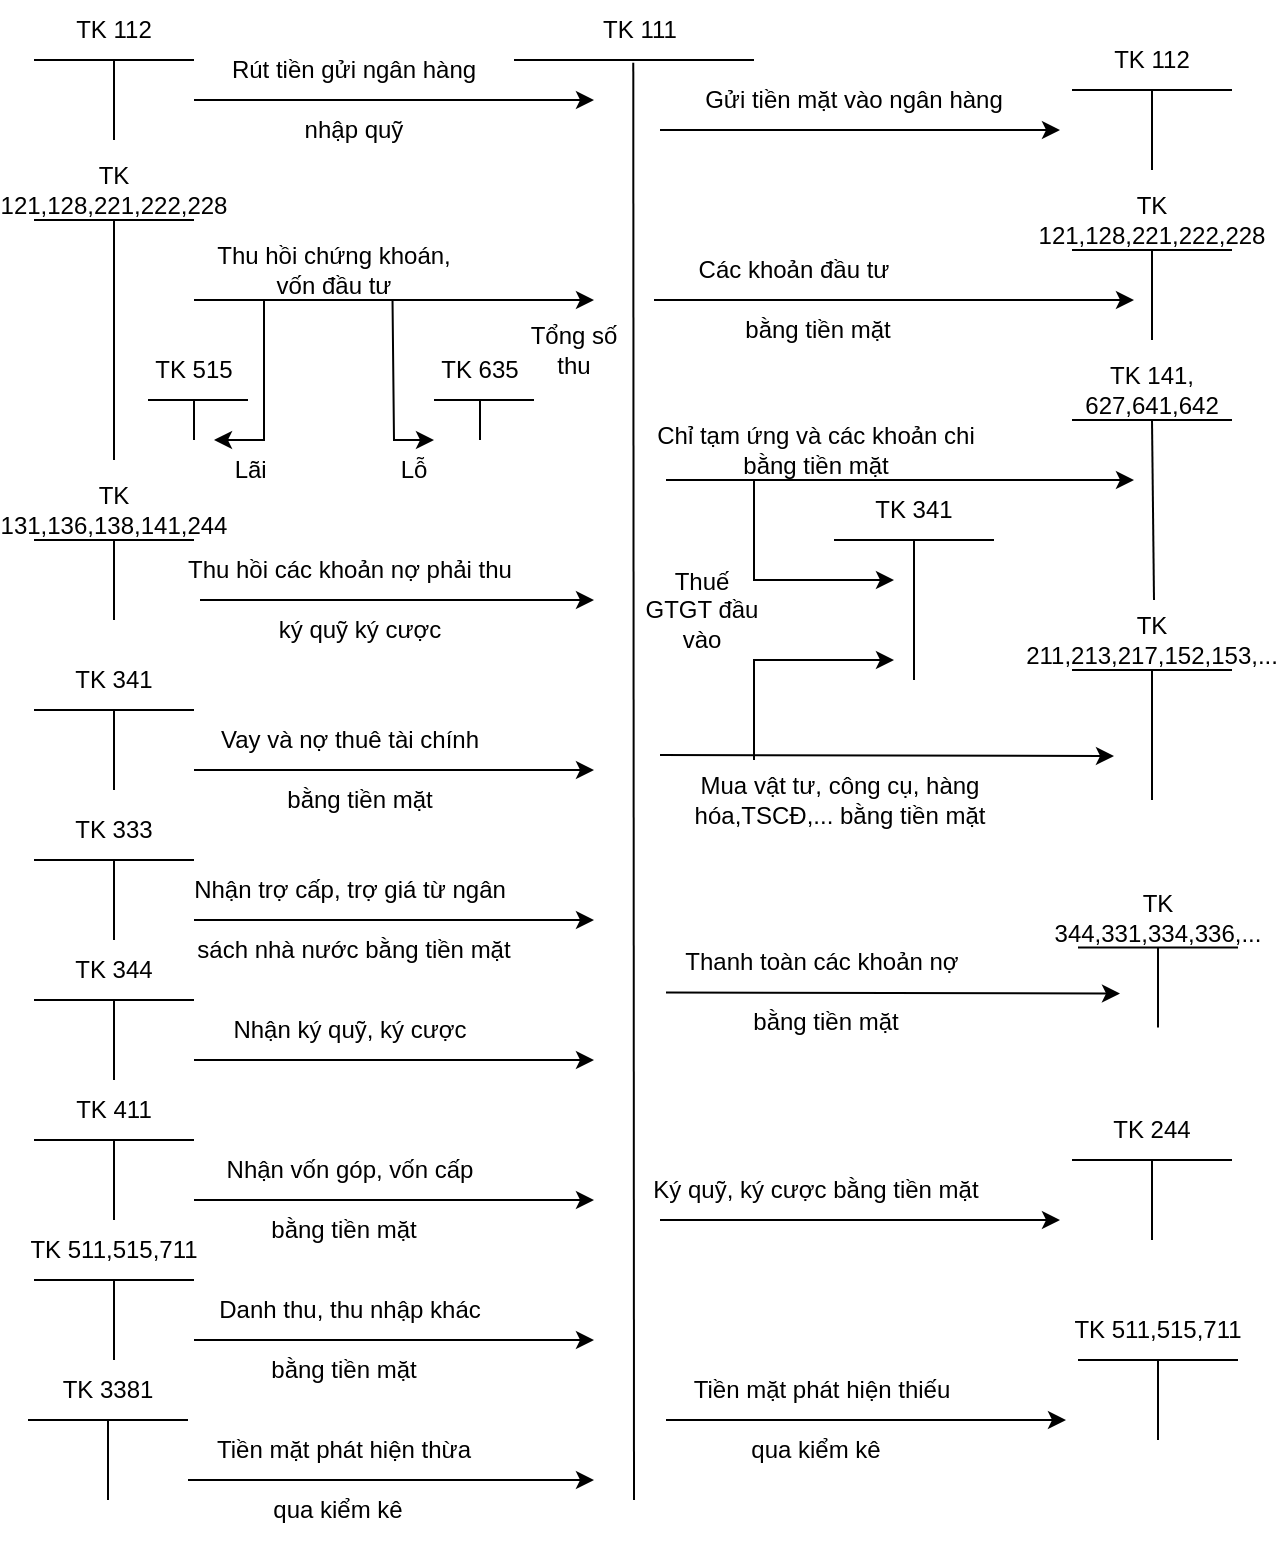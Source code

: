 <mxfile version="17.4.3" type="device"><diagram id="25WZZ3jq8gNdVUn_CNIc" name="Page-1"><mxGraphModel dx="953" dy="1724" grid="1" gridSize="10" guides="1" tooltips="1" connect="1" arrows="1" fold="1" page="1" pageScale="1" pageWidth="827" pageHeight="1169" math="0" shadow="0"><root><mxCell id="0"/><mxCell id="1" parent="0"/><mxCell id="JRTKkMwPdKaF55NSJjSl-2" value="" style="endArrow=none;html=1;rounded=0;" edge="1" parent="1"><mxGeometry width="50" height="50" relative="1" as="geometry"><mxPoint x="80" y="440" as="sourcePoint"/><mxPoint x="160" y="440" as="targetPoint"/></mxGeometry></mxCell><mxCell id="JRTKkMwPdKaF55NSJjSl-4" value="TK 131,136,138,141,244" style="text;html=1;strokeColor=none;fillColor=none;align=center;verticalAlign=middle;whiteSpace=wrap;rounded=0;" vertex="1" parent="1"><mxGeometry x="90" y="410" width="60" height="30" as="geometry"/></mxCell><mxCell id="JRTKkMwPdKaF55NSJjSl-5" value="" style="endArrow=none;html=1;rounded=0;entryX=0.5;entryY=1;entryDx=0;entryDy=0;" edge="1" parent="1" target="JRTKkMwPdKaF55NSJjSl-4"><mxGeometry width="50" height="50" relative="1" as="geometry"><mxPoint x="120" y="480" as="sourcePoint"/><mxPoint x="250" y="610" as="targetPoint"/></mxGeometry></mxCell><mxCell id="JRTKkMwPdKaF55NSJjSl-6" value="" style="endArrow=none;html=1;rounded=0;" edge="1" parent="1"><mxGeometry width="50" height="50" relative="1" as="geometry"><mxPoint x="440" y="200" as="sourcePoint"/><mxPoint x="320" y="200" as="targetPoint"/></mxGeometry></mxCell><mxCell id="JRTKkMwPdKaF55NSJjSl-7" value="" style="endArrow=none;html=1;rounded=0;entryX=0.444;entryY=1.044;entryDx=0;entryDy=0;entryPerimeter=0;" edge="1" parent="1" target="JRTKkMwPdKaF55NSJjSl-8"><mxGeometry width="50" height="50" relative="1" as="geometry"><mxPoint x="380" y="920" as="sourcePoint"/><mxPoint x="380" y="200" as="targetPoint"/></mxGeometry></mxCell><mxCell id="JRTKkMwPdKaF55NSJjSl-8" value="TK 111" style="text;html=1;strokeColor=none;fillColor=none;align=center;verticalAlign=middle;whiteSpace=wrap;rounded=0;" vertex="1" parent="1"><mxGeometry x="353" y="170" width="60" height="30" as="geometry"/></mxCell><mxCell id="JRTKkMwPdKaF55NSJjSl-9" value="" style="endArrow=classic;html=1;rounded=0;" edge="1" parent="1"><mxGeometry width="50" height="50" relative="1" as="geometry"><mxPoint x="160" y="220" as="sourcePoint"/><mxPoint x="360" y="220" as="targetPoint"/></mxGeometry></mxCell><mxCell id="JRTKkMwPdKaF55NSJjSl-11" value="Rút tiền gửi ngân hàng" style="text;html=1;strokeColor=none;fillColor=none;align=center;verticalAlign=middle;whiteSpace=wrap;rounded=0;" vertex="1" parent="1"><mxGeometry x="170" y="190" width="140" height="30" as="geometry"/></mxCell><mxCell id="JRTKkMwPdKaF55NSJjSl-12" value="nhập quỹ" style="text;html=1;strokeColor=none;fillColor=none;align=center;verticalAlign=middle;whiteSpace=wrap;rounded=0;" vertex="1" parent="1"><mxGeometry x="210" y="220" width="60" height="30" as="geometry"/></mxCell><mxCell id="JRTKkMwPdKaF55NSJjSl-13" value="" style="endArrow=none;html=1;rounded=0;" edge="1" parent="1"><mxGeometry width="50" height="50" relative="1" as="geometry"><mxPoint x="80" y="280" as="sourcePoint"/><mxPoint x="160" y="280" as="targetPoint"/></mxGeometry></mxCell><mxCell id="JRTKkMwPdKaF55NSJjSl-14" value="TK 121,128,221,222,228" style="text;html=1;strokeColor=none;fillColor=none;align=center;verticalAlign=middle;whiteSpace=wrap;rounded=0;" vertex="1" parent="1"><mxGeometry x="90" y="250" width="60" height="30" as="geometry"/></mxCell><mxCell id="JRTKkMwPdKaF55NSJjSl-15" value="" style="endArrow=none;html=1;rounded=0;entryX=0.5;entryY=1;entryDx=0;entryDy=0;" edge="1" parent="1" target="JRTKkMwPdKaF55NSJjSl-14"><mxGeometry width="50" height="50" relative="1" as="geometry"><mxPoint x="120" y="400" as="sourcePoint"/><mxPoint x="250" y="450" as="targetPoint"/></mxGeometry></mxCell><mxCell id="JRTKkMwPdKaF55NSJjSl-18" value="" style="endArrow=classic;html=1;rounded=0;exitX=0;exitY=1;exitDx=0;exitDy=0;" edge="1" parent="1" source="JRTKkMwPdKaF55NSJjSl-19"><mxGeometry width="50" height="50" relative="1" as="geometry"><mxPoint x="150" y="320" as="sourcePoint"/><mxPoint x="360" y="320" as="targetPoint"/></mxGeometry></mxCell><mxCell id="JRTKkMwPdKaF55NSJjSl-19" value="Thu hồi chứng khoán, vốn đầu tư" style="text;html=1;strokeColor=none;fillColor=none;align=center;verticalAlign=middle;whiteSpace=wrap;rounded=0;" vertex="1" parent="1"><mxGeometry x="160" y="290" width="140" height="30" as="geometry"/></mxCell><mxCell id="JRTKkMwPdKaF55NSJjSl-20" value="TK 635" style="text;html=1;strokeColor=none;fillColor=none;align=center;verticalAlign=middle;whiteSpace=wrap;rounded=0;" vertex="1" parent="1"><mxGeometry x="273" y="340" width="60" height="30" as="geometry"/></mxCell><mxCell id="JRTKkMwPdKaF55NSJjSl-21" value="" style="endArrow=classic;html=1;rounded=0;exitX=0.709;exitY=1;exitDx=0;exitDy=0;exitPerimeter=0;" edge="1" parent="1" source="JRTKkMwPdKaF55NSJjSl-19"><mxGeometry width="50" height="50" relative="1" as="geometry"><mxPoint x="260" y="330" as="sourcePoint"/><mxPoint x="280" y="390" as="targetPoint"/><Array as="points"><mxPoint x="260" y="390"/></Array></mxGeometry></mxCell><mxCell id="JRTKkMwPdKaF55NSJjSl-23" value="" style="endArrow=none;html=1;rounded=0;" edge="1" parent="1"><mxGeometry width="50" height="50" relative="1" as="geometry"><mxPoint x="280" y="370" as="sourcePoint"/><mxPoint x="330" y="370" as="targetPoint"/></mxGeometry></mxCell><mxCell id="JRTKkMwPdKaF55NSJjSl-24" value="" style="endArrow=none;html=1;rounded=0;entryX=0.5;entryY=1;entryDx=0;entryDy=0;" edge="1" parent="1"><mxGeometry width="50" height="50" relative="1" as="geometry"><mxPoint x="303" y="390" as="sourcePoint"/><mxPoint x="303.0" y="370" as="targetPoint"/></mxGeometry></mxCell><mxCell id="JRTKkMwPdKaF55NSJjSl-25" value="TK 515" style="text;html=1;strokeColor=none;fillColor=none;align=center;verticalAlign=middle;whiteSpace=wrap;rounded=0;direction=west;" vertex="1" parent="1"><mxGeometry x="130" y="340" width="60" height="30" as="geometry"/></mxCell><mxCell id="JRTKkMwPdKaF55NSJjSl-26" value="" style="endArrow=classic;html=1;rounded=0;exitX=0.25;exitY=1;exitDx=0;exitDy=0;" edge="1" parent="1" source="JRTKkMwPdKaF55NSJjSl-19"><mxGeometry width="50" height="50" relative="1" as="geometry"><mxPoint x="130" y="350.0" as="sourcePoint"/><mxPoint x="170" y="390" as="targetPoint"/><Array as="points"><mxPoint x="195" y="390"/></Array></mxGeometry></mxCell><mxCell id="JRTKkMwPdKaF55NSJjSl-27" value="" style="endArrow=none;html=1;rounded=0;" edge="1" parent="1"><mxGeometry width="50" height="50" relative="1" as="geometry"><mxPoint x="137" y="370.0" as="sourcePoint"/><mxPoint x="187" y="370.0" as="targetPoint"/></mxGeometry></mxCell><mxCell id="JRTKkMwPdKaF55NSJjSl-28" value="" style="endArrow=none;html=1;rounded=0;entryX=0.5;entryY=1;entryDx=0;entryDy=0;" edge="1" parent="1"><mxGeometry width="50" height="50" relative="1" as="geometry"><mxPoint x="160" y="390" as="sourcePoint"/><mxPoint x="160" y="370.0" as="targetPoint"/></mxGeometry></mxCell><mxCell id="JRTKkMwPdKaF55NSJjSl-30" value="Lãi&amp;nbsp;" style="text;html=1;strokeColor=none;fillColor=none;align=center;verticalAlign=middle;whiteSpace=wrap;rounded=0;" vertex="1" parent="1"><mxGeometry x="160" y="390" width="60" height="30" as="geometry"/></mxCell><mxCell id="JRTKkMwPdKaF55NSJjSl-31" value="Lỗ" style="text;html=1;strokeColor=none;fillColor=none;align=center;verticalAlign=middle;whiteSpace=wrap;rounded=0;" vertex="1" parent="1"><mxGeometry x="240" y="390" width="60" height="30" as="geometry"/></mxCell><mxCell id="JRTKkMwPdKaF55NSJjSl-32" value="Tổng số thu" style="text;html=1;strokeColor=none;fillColor=none;align=center;verticalAlign=middle;whiteSpace=wrap;rounded=0;" vertex="1" parent="1"><mxGeometry x="320" y="330" width="60" height="30" as="geometry"/></mxCell><mxCell id="JRTKkMwPdKaF55NSJjSl-33" value="" style="endArrow=none;html=1;rounded=0;" edge="1" parent="1"><mxGeometry width="50" height="50" relative="1" as="geometry"><mxPoint x="80.0" y="200" as="sourcePoint"/><mxPoint x="160" y="200" as="targetPoint"/></mxGeometry></mxCell><mxCell id="JRTKkMwPdKaF55NSJjSl-34" value="TK 112" style="text;html=1;strokeColor=none;fillColor=none;align=center;verticalAlign=middle;whiteSpace=wrap;rounded=0;" vertex="1" parent="1"><mxGeometry x="90" y="170" width="60" height="30" as="geometry"/></mxCell><mxCell id="JRTKkMwPdKaF55NSJjSl-35" value="" style="endArrow=none;html=1;rounded=0;entryX=0.5;entryY=1;entryDx=0;entryDy=0;" edge="1" parent="1" target="JRTKkMwPdKaF55NSJjSl-34"><mxGeometry width="50" height="50" relative="1" as="geometry"><mxPoint x="120.0" y="240" as="sourcePoint"/><mxPoint x="250" y="370" as="targetPoint"/></mxGeometry></mxCell><mxCell id="JRTKkMwPdKaF55NSJjSl-36" value="" style="endArrow=classic;html=1;rounded=0;" edge="1" parent="1"><mxGeometry width="50" height="50" relative="1" as="geometry"><mxPoint x="163" y="470.0" as="sourcePoint"/><mxPoint x="360" y="470" as="targetPoint"/></mxGeometry></mxCell><mxCell id="JRTKkMwPdKaF55NSJjSl-37" value="Thu hồi các khoản nợ phải thu" style="text;html=1;strokeColor=none;fillColor=none;align=center;verticalAlign=middle;whiteSpace=wrap;rounded=0;" vertex="1" parent="1"><mxGeometry x="143" y="440" width="190" height="30" as="geometry"/></mxCell><mxCell id="JRTKkMwPdKaF55NSJjSl-38" value="ký quỹ ký cược" style="text;html=1;strokeColor=none;fillColor=none;align=center;verticalAlign=middle;whiteSpace=wrap;rounded=0;" vertex="1" parent="1"><mxGeometry x="183" y="470" width="120" height="30" as="geometry"/></mxCell><mxCell id="JRTKkMwPdKaF55NSJjSl-39" value="" style="endArrow=none;html=1;rounded=0;" edge="1" parent="1"><mxGeometry width="50" height="50" relative="1" as="geometry"><mxPoint x="80" y="525" as="sourcePoint"/><mxPoint x="160" y="525" as="targetPoint"/></mxGeometry></mxCell><mxCell id="JRTKkMwPdKaF55NSJjSl-40" value="TK 341" style="text;html=1;strokeColor=none;fillColor=none;align=center;verticalAlign=middle;whiteSpace=wrap;rounded=0;" vertex="1" parent="1"><mxGeometry x="90" y="495" width="60" height="30" as="geometry"/></mxCell><mxCell id="JRTKkMwPdKaF55NSJjSl-41" value="" style="endArrow=none;html=1;rounded=0;entryX=0.5;entryY=1;entryDx=0;entryDy=0;" edge="1" parent="1" target="JRTKkMwPdKaF55NSJjSl-40"><mxGeometry width="50" height="50" relative="1" as="geometry"><mxPoint x="120" y="565" as="sourcePoint"/><mxPoint x="250" y="695" as="targetPoint"/></mxGeometry></mxCell><mxCell id="JRTKkMwPdKaF55NSJjSl-42" value="Vay và nợ thuê tài chính" style="text;html=1;strokeColor=none;fillColor=none;align=center;verticalAlign=middle;whiteSpace=wrap;rounded=0;" vertex="1" parent="1"><mxGeometry x="143" y="525" width="190" height="30" as="geometry"/></mxCell><mxCell id="JRTKkMwPdKaF55NSJjSl-43" value="bằng tiền mặt" style="text;html=1;strokeColor=none;fillColor=none;align=center;verticalAlign=middle;whiteSpace=wrap;rounded=0;" vertex="1" parent="1"><mxGeometry x="183" y="555" width="120" height="30" as="geometry"/></mxCell><mxCell id="JRTKkMwPdKaF55NSJjSl-45" value="" style="endArrow=classic;html=1;rounded=0;" edge="1" parent="1"><mxGeometry width="50" height="50" relative="1" as="geometry"><mxPoint x="160.0" y="555" as="sourcePoint"/><mxPoint x="360" y="555" as="targetPoint"/></mxGeometry></mxCell><mxCell id="JRTKkMwPdKaF55NSJjSl-52" value="" style="endArrow=none;html=1;rounded=0;" edge="1" parent="1"><mxGeometry width="50" height="50" relative="1" as="geometry"><mxPoint x="80.0" y="600" as="sourcePoint"/><mxPoint x="160" y="600" as="targetPoint"/></mxGeometry></mxCell><mxCell id="JRTKkMwPdKaF55NSJjSl-53" value="TK 333" style="text;html=1;strokeColor=none;fillColor=none;align=center;verticalAlign=middle;whiteSpace=wrap;rounded=0;" vertex="1" parent="1"><mxGeometry x="90" y="570" width="60" height="30" as="geometry"/></mxCell><mxCell id="JRTKkMwPdKaF55NSJjSl-54" value="" style="endArrow=none;html=1;rounded=0;entryX=0.5;entryY=1;entryDx=0;entryDy=0;" edge="1" parent="1" target="JRTKkMwPdKaF55NSJjSl-53"><mxGeometry width="50" height="50" relative="1" as="geometry"><mxPoint x="120.0" y="640" as="sourcePoint"/><mxPoint x="250" y="770" as="targetPoint"/></mxGeometry></mxCell><mxCell id="JRTKkMwPdKaF55NSJjSl-55" value="Nhận trợ cấp, trợ giá từ ngân" style="text;html=1;strokeColor=none;fillColor=none;align=center;verticalAlign=middle;whiteSpace=wrap;rounded=0;" vertex="1" parent="1"><mxGeometry x="143" y="600" width="190" height="30" as="geometry"/></mxCell><mxCell id="JRTKkMwPdKaF55NSJjSl-56" value="sách nhà nước bằng tiền mặt" style="text;html=1;strokeColor=none;fillColor=none;align=center;verticalAlign=middle;whiteSpace=wrap;rounded=0;" vertex="1" parent="1"><mxGeometry x="140" y="630" width="200" height="30" as="geometry"/></mxCell><mxCell id="JRTKkMwPdKaF55NSJjSl-57" value="" style="endArrow=classic;html=1;rounded=0;" edge="1" parent="1"><mxGeometry width="50" height="50" relative="1" as="geometry"><mxPoint x="160" y="630" as="sourcePoint"/><mxPoint x="360" y="630" as="targetPoint"/></mxGeometry></mxCell><mxCell id="JRTKkMwPdKaF55NSJjSl-58" value="" style="endArrow=none;html=1;rounded=0;" edge="1" parent="1"><mxGeometry width="50" height="50" relative="1" as="geometry"><mxPoint x="80.0" y="670" as="sourcePoint"/><mxPoint x="160.0" y="670" as="targetPoint"/></mxGeometry></mxCell><mxCell id="JRTKkMwPdKaF55NSJjSl-59" value="TK 344" style="text;html=1;strokeColor=none;fillColor=none;align=center;verticalAlign=middle;whiteSpace=wrap;rounded=0;" vertex="1" parent="1"><mxGeometry x="90" y="640" width="60" height="30" as="geometry"/></mxCell><mxCell id="JRTKkMwPdKaF55NSJjSl-60" value="" style="endArrow=none;html=1;rounded=0;entryX=0.5;entryY=1;entryDx=0;entryDy=0;" edge="1" parent="1" target="JRTKkMwPdKaF55NSJjSl-59"><mxGeometry width="50" height="50" relative="1" as="geometry"><mxPoint x="120.0" y="710" as="sourcePoint"/><mxPoint x="250" y="840" as="targetPoint"/></mxGeometry></mxCell><mxCell id="JRTKkMwPdKaF55NSJjSl-61" value="Nhận ký quỹ, ký cược" style="text;html=1;strokeColor=none;fillColor=none;align=center;verticalAlign=middle;whiteSpace=wrap;rounded=0;" vertex="1" parent="1"><mxGeometry x="143" y="670" width="190" height="30" as="geometry"/></mxCell><mxCell id="JRTKkMwPdKaF55NSJjSl-63" value="" style="endArrow=classic;html=1;rounded=0;" edge="1" parent="1"><mxGeometry width="50" height="50" relative="1" as="geometry"><mxPoint x="160.0" y="700" as="sourcePoint"/><mxPoint x="360" y="700" as="targetPoint"/></mxGeometry></mxCell><mxCell id="JRTKkMwPdKaF55NSJjSl-64" value="" style="endArrow=none;html=1;rounded=0;" edge="1" parent="1"><mxGeometry width="50" height="50" relative="1" as="geometry"><mxPoint x="80.0" y="740" as="sourcePoint"/><mxPoint x="160" y="740" as="targetPoint"/></mxGeometry></mxCell><mxCell id="JRTKkMwPdKaF55NSJjSl-65" value="TK 411" style="text;html=1;strokeColor=none;fillColor=none;align=center;verticalAlign=middle;whiteSpace=wrap;rounded=0;" vertex="1" parent="1"><mxGeometry x="90" y="710" width="60" height="30" as="geometry"/></mxCell><mxCell id="JRTKkMwPdKaF55NSJjSl-66" value="" style="endArrow=none;html=1;rounded=0;entryX=0.5;entryY=1;entryDx=0;entryDy=0;" edge="1" parent="1" target="JRTKkMwPdKaF55NSJjSl-65"><mxGeometry width="50" height="50" relative="1" as="geometry"><mxPoint x="120.0" y="780" as="sourcePoint"/><mxPoint x="250" y="910" as="targetPoint"/></mxGeometry></mxCell><mxCell id="JRTKkMwPdKaF55NSJjSl-67" value="Nhận vốn góp, vốn cấp" style="text;html=1;strokeColor=none;fillColor=none;align=center;verticalAlign=middle;whiteSpace=wrap;rounded=0;" vertex="1" parent="1"><mxGeometry x="143" y="740" width="190" height="30" as="geometry"/></mxCell><mxCell id="JRTKkMwPdKaF55NSJjSl-68" value="" style="endArrow=classic;html=1;rounded=0;" edge="1" parent="1"><mxGeometry width="50" height="50" relative="1" as="geometry"><mxPoint x="160" y="770" as="sourcePoint"/><mxPoint x="360" y="770" as="targetPoint"/></mxGeometry></mxCell><mxCell id="JRTKkMwPdKaF55NSJjSl-74" value="bằng tiền mặt" style="text;html=1;strokeColor=none;fillColor=none;align=center;verticalAlign=middle;whiteSpace=wrap;rounded=0;" vertex="1" parent="1"><mxGeometry x="140" y="770" width="190" height="30" as="geometry"/></mxCell><mxCell id="JRTKkMwPdKaF55NSJjSl-75" value="" style="endArrow=none;html=1;rounded=0;" edge="1" parent="1"><mxGeometry width="50" height="50" relative="1" as="geometry"><mxPoint x="80.0" y="810" as="sourcePoint"/><mxPoint x="160" y="810" as="targetPoint"/></mxGeometry></mxCell><mxCell id="JRTKkMwPdKaF55NSJjSl-76" value="TK 511,515,711" style="text;html=1;strokeColor=none;fillColor=none;align=center;verticalAlign=middle;whiteSpace=wrap;rounded=0;" vertex="1" parent="1"><mxGeometry x="70" y="780" width="100" height="30" as="geometry"/></mxCell><mxCell id="JRTKkMwPdKaF55NSJjSl-77" value="" style="endArrow=none;html=1;rounded=0;entryX=0.5;entryY=1;entryDx=0;entryDy=0;" edge="1" parent="1" target="JRTKkMwPdKaF55NSJjSl-76"><mxGeometry width="50" height="50" relative="1" as="geometry"><mxPoint x="120.0" y="850" as="sourcePoint"/><mxPoint x="250" y="980" as="targetPoint"/></mxGeometry></mxCell><mxCell id="JRTKkMwPdKaF55NSJjSl-78" value="Danh thu, thu nhập khác" style="text;html=1;strokeColor=none;fillColor=none;align=center;verticalAlign=middle;whiteSpace=wrap;rounded=0;" vertex="1" parent="1"><mxGeometry x="143" y="810" width="190" height="30" as="geometry"/></mxCell><mxCell id="JRTKkMwPdKaF55NSJjSl-79" value="" style="endArrow=classic;html=1;rounded=0;" edge="1" parent="1"><mxGeometry width="50" height="50" relative="1" as="geometry"><mxPoint x="160" y="840" as="sourcePoint"/><mxPoint x="360" y="840" as="targetPoint"/></mxGeometry></mxCell><mxCell id="JRTKkMwPdKaF55NSJjSl-80" value="bằng tiền mặt" style="text;html=1;strokeColor=none;fillColor=none;align=center;verticalAlign=middle;whiteSpace=wrap;rounded=0;" vertex="1" parent="1"><mxGeometry x="140" y="840" width="190" height="30" as="geometry"/></mxCell><mxCell id="JRTKkMwPdKaF55NSJjSl-81" value="" style="endArrow=none;html=1;rounded=0;" edge="1" parent="1"><mxGeometry width="50" height="50" relative="1" as="geometry"><mxPoint x="77.0" y="880" as="sourcePoint"/><mxPoint x="157" y="880" as="targetPoint"/></mxGeometry></mxCell><mxCell id="JRTKkMwPdKaF55NSJjSl-82" value="TK 3381" style="text;html=1;strokeColor=none;fillColor=none;align=center;verticalAlign=middle;whiteSpace=wrap;rounded=0;" vertex="1" parent="1"><mxGeometry x="67" y="850" width="100" height="30" as="geometry"/></mxCell><mxCell id="JRTKkMwPdKaF55NSJjSl-83" value="" style="endArrow=none;html=1;rounded=0;entryX=0.5;entryY=1;entryDx=0;entryDy=0;" edge="1" parent="1" target="JRTKkMwPdKaF55NSJjSl-82"><mxGeometry width="50" height="50" relative="1" as="geometry"><mxPoint x="117.0" y="920" as="sourcePoint"/><mxPoint x="247" y="1050" as="targetPoint"/></mxGeometry></mxCell><mxCell id="JRTKkMwPdKaF55NSJjSl-84" value="Tiền mặt phát hiện thừa" style="text;html=1;strokeColor=none;fillColor=none;align=center;verticalAlign=middle;whiteSpace=wrap;rounded=0;" vertex="1" parent="1"><mxGeometry x="140" y="880" width="190" height="30" as="geometry"/></mxCell><mxCell id="JRTKkMwPdKaF55NSJjSl-85" value="" style="endArrow=classic;html=1;rounded=0;" edge="1" parent="1"><mxGeometry width="50" height="50" relative="1" as="geometry"><mxPoint x="157" y="910" as="sourcePoint"/><mxPoint x="360" y="910" as="targetPoint"/></mxGeometry></mxCell><mxCell id="JRTKkMwPdKaF55NSJjSl-86" value="qua kiểm kê" style="text;html=1;strokeColor=none;fillColor=none;align=center;verticalAlign=middle;whiteSpace=wrap;rounded=0;" vertex="1" parent="1"><mxGeometry x="137" y="910" width="190" height="30" as="geometry"/></mxCell><mxCell id="JRTKkMwPdKaF55NSJjSl-88" value="" style="endArrow=none;html=1;rounded=0;" edge="1" parent="1"><mxGeometry width="50" height="50" relative="1" as="geometry"><mxPoint x="599" y="380.0" as="sourcePoint"/><mxPoint x="679" y="380.0" as="targetPoint"/></mxGeometry></mxCell><mxCell id="JRTKkMwPdKaF55NSJjSl-89" value="TK 141, 627,641,642" style="text;html=1;strokeColor=none;fillColor=none;align=center;verticalAlign=middle;whiteSpace=wrap;rounded=0;" vertex="1" parent="1"><mxGeometry x="609" y="350" width="60" height="30" as="geometry"/></mxCell><mxCell id="JRTKkMwPdKaF55NSJjSl-90" value="" style="endArrow=none;html=1;rounded=0;entryX=0.5;entryY=1;entryDx=0;entryDy=0;" edge="1" parent="1" target="JRTKkMwPdKaF55NSJjSl-89"><mxGeometry width="50" height="50" relative="1" as="geometry"><mxPoint x="640" y="470" as="sourcePoint"/><mxPoint x="769" y="550" as="targetPoint"/></mxGeometry></mxCell><mxCell id="JRTKkMwPdKaF55NSJjSl-94" value="" style="endArrow=classic;html=1;rounded=0;" edge="1" parent="1"><mxGeometry width="50" height="50" relative="1" as="geometry"><mxPoint x="393" y="235" as="sourcePoint"/><mxPoint x="593" y="235" as="targetPoint"/></mxGeometry></mxCell><mxCell id="JRTKkMwPdKaF55NSJjSl-95" value="Gửi tiền mặt vào ngân hàng" style="text;html=1;strokeColor=none;fillColor=none;align=center;verticalAlign=middle;whiteSpace=wrap;rounded=0;" vertex="1" parent="1"><mxGeometry x="390" y="205" width="200" height="30" as="geometry"/></mxCell><mxCell id="JRTKkMwPdKaF55NSJjSl-97" value="" style="endArrow=none;html=1;rounded=0;" edge="1" parent="1"><mxGeometry width="50" height="50" relative="1" as="geometry"><mxPoint x="599" y="295" as="sourcePoint"/><mxPoint x="679" y="295" as="targetPoint"/></mxGeometry></mxCell><mxCell id="JRTKkMwPdKaF55NSJjSl-98" value="TK 121,128,221,222,228" style="text;html=1;strokeColor=none;fillColor=none;align=center;verticalAlign=middle;whiteSpace=wrap;rounded=0;" vertex="1" parent="1"><mxGeometry x="609" y="265" width="60" height="30" as="geometry"/></mxCell><mxCell id="JRTKkMwPdKaF55NSJjSl-99" value="" style="endArrow=none;html=1;rounded=0;entryX=0.5;entryY=1;entryDx=0;entryDy=0;" edge="1" parent="1" target="JRTKkMwPdKaF55NSJjSl-98"><mxGeometry width="50" height="50" relative="1" as="geometry"><mxPoint x="639" y="340" as="sourcePoint"/><mxPoint x="769" y="465" as="targetPoint"/></mxGeometry></mxCell><mxCell id="JRTKkMwPdKaF55NSJjSl-100" value="" style="endArrow=classic;html=1;rounded=0;exitX=0;exitY=1;exitDx=0;exitDy=0;" edge="1" parent="1" source="JRTKkMwPdKaF55NSJjSl-101"><mxGeometry width="50" height="50" relative="1" as="geometry"><mxPoint x="380" y="320" as="sourcePoint"/><mxPoint x="630" y="320" as="targetPoint"/></mxGeometry></mxCell><mxCell id="JRTKkMwPdKaF55NSJjSl-101" value="Các khoản đầu tư" style="text;html=1;strokeColor=none;fillColor=none;align=center;verticalAlign=middle;whiteSpace=wrap;rounded=0;" vertex="1" parent="1"><mxGeometry x="390" y="290" width="140" height="30" as="geometry"/></mxCell><mxCell id="JRTKkMwPdKaF55NSJjSl-112" value="bằng tiền mặt" style="text;html=1;strokeColor=none;fillColor=none;align=center;verticalAlign=middle;whiteSpace=wrap;rounded=0;" vertex="1" parent="1"><mxGeometry x="407" y="320" width="130" height="30" as="geometry"/></mxCell><mxCell id="JRTKkMwPdKaF55NSJjSl-113" value="" style="endArrow=none;html=1;rounded=0;" edge="1" parent="1"><mxGeometry width="50" height="50" relative="1" as="geometry"><mxPoint x="599" y="215" as="sourcePoint"/><mxPoint x="679" y="215" as="targetPoint"/></mxGeometry></mxCell><mxCell id="JRTKkMwPdKaF55NSJjSl-114" value="TK 112" style="text;html=1;strokeColor=none;fillColor=none;align=center;verticalAlign=middle;whiteSpace=wrap;rounded=0;" vertex="1" parent="1"><mxGeometry x="609" y="185" width="60" height="30" as="geometry"/></mxCell><mxCell id="JRTKkMwPdKaF55NSJjSl-115" value="" style="endArrow=none;html=1;rounded=0;entryX=0.5;entryY=1;entryDx=0;entryDy=0;" edge="1" parent="1" target="JRTKkMwPdKaF55NSJjSl-114"><mxGeometry width="50" height="50" relative="1" as="geometry"><mxPoint x="639" y="255" as="sourcePoint"/><mxPoint x="769" y="385" as="targetPoint"/></mxGeometry></mxCell><mxCell id="JRTKkMwPdKaF55NSJjSl-116" value="" style="endArrow=classic;html=1;rounded=0;" edge="1" parent="1"><mxGeometry width="50" height="50" relative="1" as="geometry"><mxPoint x="396" y="410.0" as="sourcePoint"/><mxPoint x="630" y="410" as="targetPoint"/></mxGeometry></mxCell><mxCell id="JRTKkMwPdKaF55NSJjSl-117" value="Chỉ tạm ứng và các khoản chi bằng tiền mặt" style="text;html=1;strokeColor=none;fillColor=none;align=center;verticalAlign=middle;whiteSpace=wrap;rounded=0;" vertex="1" parent="1"><mxGeometry x="376" y="380" width="190" height="30" as="geometry"/></mxCell><mxCell id="JRTKkMwPdKaF55NSJjSl-119" value="" style="endArrow=none;html=1;rounded=0;" edge="1" parent="1"><mxGeometry width="50" height="50" relative="1" as="geometry"><mxPoint x="480" y="440.0" as="sourcePoint"/><mxPoint x="560" y="440.0" as="targetPoint"/></mxGeometry></mxCell><mxCell id="JRTKkMwPdKaF55NSJjSl-120" value="TK 341" style="text;html=1;strokeColor=none;fillColor=none;align=center;verticalAlign=middle;whiteSpace=wrap;rounded=0;" vertex="1" parent="1"><mxGeometry x="490" y="410" width="60" height="30" as="geometry"/></mxCell><mxCell id="JRTKkMwPdKaF55NSJjSl-121" value="" style="endArrow=none;html=1;rounded=0;entryX=0.5;entryY=1;entryDx=0;entryDy=0;" edge="1" parent="1"><mxGeometry width="50" height="50" relative="1" as="geometry"><mxPoint x="520" y="510" as="sourcePoint"/><mxPoint x="520" y="440" as="targetPoint"/></mxGeometry></mxCell><mxCell id="JRTKkMwPdKaF55NSJjSl-123" value="Mua vật tư, công cụ, hàng hóa,TSCĐ,... bằng tiền mặt" style="text;html=1;strokeColor=none;fillColor=none;align=center;verticalAlign=middle;whiteSpace=wrap;rounded=0;" vertex="1" parent="1"><mxGeometry x="403" y="555" width="160" height="30" as="geometry"/></mxCell><mxCell id="JRTKkMwPdKaF55NSJjSl-124" value="" style="endArrow=classic;html=1;rounded=0;" edge="1" parent="1"><mxGeometry width="50" height="50" relative="1" as="geometry"><mxPoint x="393" y="547.5" as="sourcePoint"/><mxPoint x="620" y="548" as="targetPoint"/></mxGeometry></mxCell><mxCell id="JRTKkMwPdKaF55NSJjSl-125" value="" style="endArrow=none;html=1;rounded=0;" edge="1" parent="1"><mxGeometry width="50" height="50" relative="1" as="geometry"><mxPoint x="599" y="505.0" as="sourcePoint"/><mxPoint x="679" y="505.0" as="targetPoint"/></mxGeometry></mxCell><mxCell id="JRTKkMwPdKaF55NSJjSl-126" value="TK 211,213,217,152,153,..." style="text;html=1;strokeColor=none;fillColor=none;align=center;verticalAlign=middle;whiteSpace=wrap;rounded=0;" vertex="1" parent="1"><mxGeometry x="609" y="475" width="60" height="30" as="geometry"/></mxCell><mxCell id="JRTKkMwPdKaF55NSJjSl-127" value="" style="endArrow=none;html=1;rounded=0;entryX=0.5;entryY=1;entryDx=0;entryDy=0;" edge="1" parent="1" target="JRTKkMwPdKaF55NSJjSl-126"><mxGeometry width="50" height="50" relative="1" as="geometry"><mxPoint x="639" y="570" as="sourcePoint"/><mxPoint x="769" y="675" as="targetPoint"/></mxGeometry></mxCell><mxCell id="JRTKkMwPdKaF55NSJjSl-128" value="Thanh toàn các khoản nợ" style="text;html=1;strokeColor=none;fillColor=none;align=center;verticalAlign=middle;whiteSpace=wrap;rounded=0;" vertex="1" parent="1"><mxGeometry x="379" y="636.25" width="190" height="30" as="geometry"/></mxCell><mxCell id="JRTKkMwPdKaF55NSJjSl-129" value="bằng tiền mặt" style="text;html=1;strokeColor=none;fillColor=none;align=center;verticalAlign=middle;whiteSpace=wrap;rounded=0;" vertex="1" parent="1"><mxGeometry x="376" y="666.25" width="200" height="30" as="geometry"/></mxCell><mxCell id="JRTKkMwPdKaF55NSJjSl-130" value="" style="endArrow=classic;html=1;rounded=0;" edge="1" parent="1"><mxGeometry width="50" height="50" relative="1" as="geometry"><mxPoint x="396" y="666.25" as="sourcePoint"/><mxPoint x="623" y="666.75" as="targetPoint"/></mxGeometry></mxCell><mxCell id="JRTKkMwPdKaF55NSJjSl-131" value="" style="endArrow=none;html=1;rounded=0;" edge="1" parent="1"><mxGeometry width="50" height="50" relative="1" as="geometry"><mxPoint x="602" y="643.75" as="sourcePoint"/><mxPoint x="682" y="643.75" as="targetPoint"/></mxGeometry></mxCell><mxCell id="JRTKkMwPdKaF55NSJjSl-132" value="TK 344,331,334,336,..." style="text;html=1;strokeColor=none;fillColor=none;align=center;verticalAlign=middle;whiteSpace=wrap;rounded=0;" vertex="1" parent="1"><mxGeometry x="612" y="613.75" width="60" height="30" as="geometry"/></mxCell><mxCell id="JRTKkMwPdKaF55NSJjSl-133" value="" style="endArrow=none;html=1;rounded=0;entryX=0.5;entryY=1;entryDx=0;entryDy=0;" edge="1" parent="1" target="JRTKkMwPdKaF55NSJjSl-132"><mxGeometry width="50" height="50" relative="1" as="geometry"><mxPoint x="642" y="683.75" as="sourcePoint"/><mxPoint x="772" y="813.75" as="targetPoint"/></mxGeometry></mxCell><mxCell id="JRTKkMwPdKaF55NSJjSl-136" value="" style="endArrow=none;html=1;rounded=0;" edge="1" parent="1"><mxGeometry width="50" height="50" relative="1" as="geometry"><mxPoint x="599" y="750.0" as="sourcePoint"/><mxPoint x="679" y="750.0" as="targetPoint"/></mxGeometry></mxCell><mxCell id="JRTKkMwPdKaF55NSJjSl-137" value="TK 244" style="text;html=1;strokeColor=none;fillColor=none;align=center;verticalAlign=middle;whiteSpace=wrap;rounded=0;" vertex="1" parent="1"><mxGeometry x="609" y="720" width="60" height="30" as="geometry"/></mxCell><mxCell id="JRTKkMwPdKaF55NSJjSl-138" value="" style="endArrow=none;html=1;rounded=0;entryX=0.5;entryY=1;entryDx=0;entryDy=0;" edge="1" parent="1" target="JRTKkMwPdKaF55NSJjSl-137"><mxGeometry width="50" height="50" relative="1" as="geometry"><mxPoint x="639" y="790.0" as="sourcePoint"/><mxPoint x="769" y="920" as="targetPoint"/></mxGeometry></mxCell><mxCell id="JRTKkMwPdKaF55NSJjSl-139" value="Ký quỹ, ký cược bằng tiền mặt" style="text;html=1;strokeColor=none;fillColor=none;align=center;verticalAlign=middle;whiteSpace=wrap;rounded=0;" vertex="1" parent="1"><mxGeometry x="376" y="750" width="190" height="30" as="geometry"/></mxCell><mxCell id="JRTKkMwPdKaF55NSJjSl-140" value="" style="endArrow=classic;html=1;rounded=0;" edge="1" parent="1"><mxGeometry width="50" height="50" relative="1" as="geometry"><mxPoint x="393" y="780.0" as="sourcePoint"/><mxPoint x="593" y="780.0" as="targetPoint"/></mxGeometry></mxCell><mxCell id="JRTKkMwPdKaF55NSJjSl-142" value="" style="endArrow=none;html=1;rounded=0;" edge="1" parent="1"><mxGeometry width="50" height="50" relative="1" as="geometry"><mxPoint x="602" y="850.0" as="sourcePoint"/><mxPoint x="682" y="850.0" as="targetPoint"/></mxGeometry></mxCell><mxCell id="JRTKkMwPdKaF55NSJjSl-143" value="TK 511,515,711" style="text;html=1;strokeColor=none;fillColor=none;align=center;verticalAlign=middle;whiteSpace=wrap;rounded=0;" vertex="1" parent="1"><mxGeometry x="592" y="820" width="100" height="30" as="geometry"/></mxCell><mxCell id="JRTKkMwPdKaF55NSJjSl-144" value="" style="endArrow=none;html=1;rounded=0;entryX=0.5;entryY=1;entryDx=0;entryDy=0;" edge="1" parent="1" target="JRTKkMwPdKaF55NSJjSl-143"><mxGeometry width="50" height="50" relative="1" as="geometry"><mxPoint x="642" y="890.0" as="sourcePoint"/><mxPoint x="772" y="1020" as="targetPoint"/></mxGeometry></mxCell><mxCell id="JRTKkMwPdKaF55NSJjSl-145" value="Tiền mặt phát hiện thiếu" style="text;html=1;strokeColor=none;fillColor=none;align=center;verticalAlign=middle;whiteSpace=wrap;rounded=0;" vertex="1" parent="1"><mxGeometry x="379" y="850" width="190" height="30" as="geometry"/></mxCell><mxCell id="JRTKkMwPdKaF55NSJjSl-146" value="" style="endArrow=classic;html=1;rounded=0;" edge="1" parent="1"><mxGeometry width="50" height="50" relative="1" as="geometry"><mxPoint x="396" y="880.0" as="sourcePoint"/><mxPoint x="596" y="880.0" as="targetPoint"/></mxGeometry></mxCell><mxCell id="JRTKkMwPdKaF55NSJjSl-147" value="qua kiểm kê" style="text;html=1;strokeColor=none;fillColor=none;align=center;verticalAlign=middle;whiteSpace=wrap;rounded=0;" vertex="1" parent="1"><mxGeometry x="376" y="880" width="190" height="30" as="geometry"/></mxCell><mxCell id="JRTKkMwPdKaF55NSJjSl-154" value="" style="endArrow=classic;html=1;rounded=0;" edge="1" parent="1"><mxGeometry width="50" height="50" relative="1" as="geometry"><mxPoint x="440" y="410" as="sourcePoint"/><mxPoint x="510" y="460" as="targetPoint"/><Array as="points"><mxPoint x="440" y="460"/></Array></mxGeometry></mxCell><mxCell id="JRTKkMwPdKaF55NSJjSl-155" value="" style="endArrow=classic;html=1;rounded=0;" edge="1" parent="1"><mxGeometry width="50" height="50" relative="1" as="geometry"><mxPoint x="440" y="550" as="sourcePoint"/><mxPoint x="510" y="500" as="targetPoint"/><Array as="points"><mxPoint x="440" y="500"/></Array></mxGeometry></mxCell><mxCell id="JRTKkMwPdKaF55NSJjSl-156" value="Thuế GTGT đầu vào" style="text;html=1;strokeColor=none;fillColor=none;align=center;verticalAlign=middle;whiteSpace=wrap;rounded=0;" vertex="1" parent="1"><mxGeometry x="384" y="460" width="60" height="30" as="geometry"/></mxCell></root></mxGraphModel></diagram></mxfile>